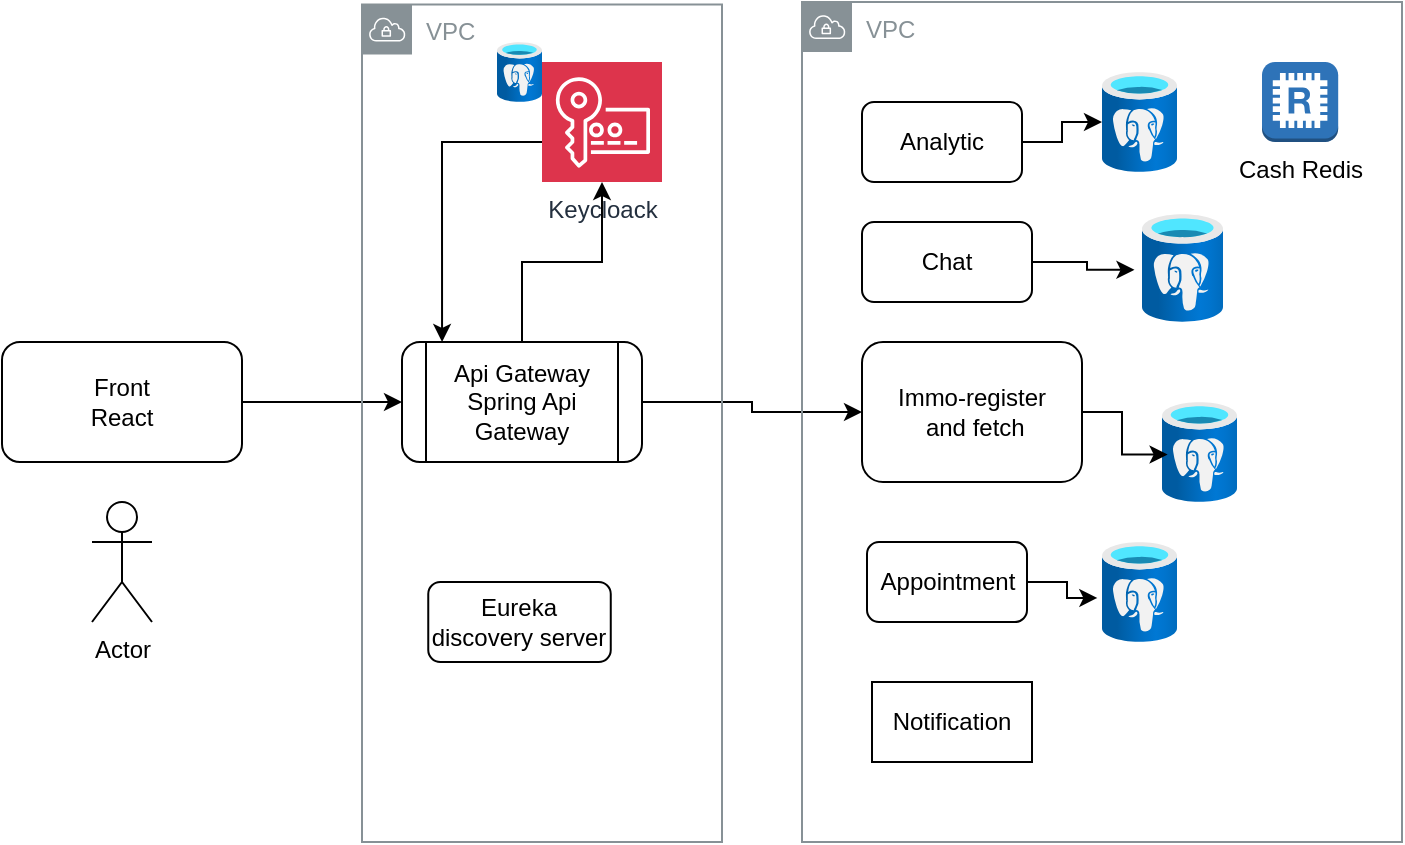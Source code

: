 <mxfile version="26.2.14">
  <diagram name="Page-1" id="7JuuxETMERBEWbTCdZ36">
    <mxGraphModel dx="1290" dy="514" grid="1" gridSize="10" guides="1" tooltips="1" connect="1" arrows="1" fold="1" page="1" pageScale="1" pageWidth="1169" pageHeight="827" math="0" shadow="0">
      <root>
        <mxCell id="0" />
        <mxCell id="1" parent="0" />
        <mxCell id="pZaq2B530UzrnKKWMJVl-5" value="" style="edgeStyle=orthogonalEdgeStyle;rounded=0;orthogonalLoop=1;jettySize=auto;html=1;" edge="1" parent="1" source="pZaq2B530UzrnKKWMJVl-2" target="pZaq2B530UzrnKKWMJVl-4">
          <mxGeometry relative="1" as="geometry" />
        </mxCell>
        <mxCell id="pZaq2B530UzrnKKWMJVl-2" value="Front&lt;div&gt;React&lt;/div&gt;" style="rounded=1;whiteSpace=wrap;html=1;" vertex="1" parent="1">
          <mxGeometry x="80" y="280" width="120" height="60" as="geometry" />
        </mxCell>
        <mxCell id="pZaq2B530UzrnKKWMJVl-3" value="Actor" style="shape=umlActor;verticalLabelPosition=bottom;verticalAlign=top;html=1;outlineConnect=0;" vertex="1" parent="1">
          <mxGeometry x="125" y="360" width="30" height="60" as="geometry" />
        </mxCell>
        <mxCell id="pZaq2B530UzrnKKWMJVl-7" value="" style="edgeStyle=orthogonalEdgeStyle;rounded=0;orthogonalLoop=1;jettySize=auto;html=1;" edge="1" parent="1" source="pZaq2B530UzrnKKWMJVl-4" target="pZaq2B530UzrnKKWMJVl-6">
          <mxGeometry relative="1" as="geometry" />
        </mxCell>
        <mxCell id="pZaq2B530UzrnKKWMJVl-10" style="edgeStyle=orthogonalEdgeStyle;rounded=0;orthogonalLoop=1;jettySize=auto;html=1;entryX=0;entryY=0.5;entryDx=0;entryDy=0;" edge="1" parent="1" source="pZaq2B530UzrnKKWMJVl-4" target="pZaq2B530UzrnKKWMJVl-9">
          <mxGeometry relative="1" as="geometry" />
        </mxCell>
        <mxCell id="pZaq2B530UzrnKKWMJVl-4" value="Api Gateway&lt;div&gt;Spring Api Gateway&lt;/div&gt;" style="shape=process;whiteSpace=wrap;html=1;backgroundOutline=1;rounded=1;" vertex="1" parent="1">
          <mxGeometry x="280" y="280" width="120" height="60" as="geometry" />
        </mxCell>
        <mxCell id="pZaq2B530UzrnKKWMJVl-6" value="Keycloack" style="sketch=0;points=[[0,0,0],[0.25,0,0],[0.5,0,0],[0.75,0,0],[1,0,0],[0,1,0],[0.25,1,0],[0.5,1,0],[0.75,1,0],[1,1,0],[0,0.25,0],[0,0.5,0],[0,0.75,0],[1,0.25,0],[1,0.5,0],[1,0.75,0]];outlineConnect=0;fontColor=#232F3E;fillColor=#DD344C;strokeColor=#ffffff;dashed=0;verticalLabelPosition=bottom;verticalAlign=top;align=center;html=1;fontSize=12;fontStyle=0;aspect=fixed;shape=mxgraph.aws4.resourceIcon;resIcon=mxgraph.aws4.key_management_service;" vertex="1" parent="1">
          <mxGeometry x="350" y="140" width="60" height="60" as="geometry" />
        </mxCell>
        <mxCell id="pZaq2B530UzrnKKWMJVl-9" value="Immo-register&lt;div&gt;&amp;nbsp;and fetch&lt;/div&gt;" style="rounded=1;whiteSpace=wrap;html=1;" vertex="1" parent="1">
          <mxGeometry x="510" y="280" width="110" height="70" as="geometry" />
        </mxCell>
        <mxCell id="pZaq2B530UzrnKKWMJVl-13" value="Chat" style="rounded=1;whiteSpace=wrap;html=1;" vertex="1" parent="1">
          <mxGeometry x="510" y="220" width="85" height="40" as="geometry" />
        </mxCell>
        <mxCell id="pZaq2B530UzrnKKWMJVl-14" value="Appointment" style="rounded=1;whiteSpace=wrap;html=1;" vertex="1" parent="1">
          <mxGeometry x="512.5" y="380" width="80" height="40" as="geometry" />
        </mxCell>
        <mxCell id="pZaq2B530UzrnKKWMJVl-15" value="Notification" style="rounded=0;whiteSpace=wrap;html=1;" vertex="1" parent="1">
          <mxGeometry x="515" y="450" width="80" height="40" as="geometry" />
        </mxCell>
        <mxCell id="pZaq2B530UzrnKKWMJVl-28" style="edgeStyle=orthogonalEdgeStyle;rounded=0;orthogonalLoop=1;jettySize=auto;html=1;" edge="1" parent="1" source="pZaq2B530UzrnKKWMJVl-18" target="pZaq2B530UzrnKKWMJVl-27">
          <mxGeometry relative="1" as="geometry" />
        </mxCell>
        <mxCell id="pZaq2B530UzrnKKWMJVl-18" value="Analytic" style="rounded=1;whiteSpace=wrap;html=1;" vertex="1" parent="1">
          <mxGeometry x="510" y="160" width="80" height="40" as="geometry" />
        </mxCell>
        <mxCell id="pZaq2B530UzrnKKWMJVl-19" style="edgeStyle=orthogonalEdgeStyle;rounded=0;orthogonalLoop=1;jettySize=auto;html=1;entryX=0.167;entryY=0;entryDx=0;entryDy=0;entryPerimeter=0;" edge="1" parent="1" source="pZaq2B530UzrnKKWMJVl-6" target="pZaq2B530UzrnKKWMJVl-4">
          <mxGeometry relative="1" as="geometry">
            <Array as="points">
              <mxPoint x="300" y="180" />
            </Array>
          </mxGeometry>
        </mxCell>
        <mxCell id="pZaq2B530UzrnKKWMJVl-20" value="VPC" style="sketch=0;outlineConnect=0;gradientColor=none;html=1;whiteSpace=wrap;fontSize=12;fontStyle=0;shape=mxgraph.aws4.group;grIcon=mxgraph.aws4.group_vpc;strokeColor=#879196;fillColor=none;verticalAlign=top;align=left;spacingLeft=30;fontColor=#879196;dashed=0;" vertex="1" parent="1">
          <mxGeometry x="480" y="110" width="300" height="420" as="geometry" />
        </mxCell>
        <mxCell id="pZaq2B530UzrnKKWMJVl-21" value="Cash Redis" style="outlineConnect=0;dashed=0;verticalLabelPosition=bottom;verticalAlign=top;align=center;html=1;shape=mxgraph.aws3.redis;fillColor=#2E73B8;gradientColor=none;" vertex="1" parent="1">
          <mxGeometry x="710" y="140" width="38.1" height="40" as="geometry" />
        </mxCell>
        <mxCell id="pZaq2B530UzrnKKWMJVl-22" value="VPC" style="sketch=0;outlineConnect=0;gradientColor=none;html=1;whiteSpace=wrap;fontSize=12;fontStyle=0;shape=mxgraph.aws4.group;grIcon=mxgraph.aws4.group_vpc;strokeColor=#879196;fillColor=none;verticalAlign=top;align=left;spacingLeft=30;fontColor=#879196;dashed=0;" vertex="1" parent="1">
          <mxGeometry x="260" y="111.25" width="180" height="418.75" as="geometry" />
        </mxCell>
        <mxCell id="pZaq2B530UzrnKKWMJVl-23" value="" style="image;aspect=fixed;html=1;points=[];align=center;fontSize=12;image=img/lib/azure2/databases/Azure_Database_PostgreSQL_Server.svg;" vertex="1" parent="1">
          <mxGeometry x="660" y="310" width="37.5" height="50" as="geometry" />
        </mxCell>
        <mxCell id="pZaq2B530UzrnKKWMJVl-24" style="edgeStyle=orthogonalEdgeStyle;rounded=0;orthogonalLoop=1;jettySize=auto;html=1;entryX=0.075;entryY=0.525;entryDx=0;entryDy=0;entryPerimeter=0;" edge="1" parent="1" source="pZaq2B530UzrnKKWMJVl-9" target="pZaq2B530UzrnKKWMJVl-23">
          <mxGeometry relative="1" as="geometry" />
        </mxCell>
        <mxCell id="pZaq2B530UzrnKKWMJVl-25" value="" style="image;aspect=fixed;html=1;points=[];align=center;fontSize=12;image=img/lib/azure2/databases/Azure_Database_PostgreSQL_Server.svg;" vertex="1" parent="1">
          <mxGeometry x="650" y="216" width="40.5" height="54" as="geometry" />
        </mxCell>
        <mxCell id="pZaq2B530UzrnKKWMJVl-26" style="edgeStyle=orthogonalEdgeStyle;rounded=0;orthogonalLoop=1;jettySize=auto;html=1;entryX=-0.093;entryY=0.517;entryDx=0;entryDy=0;entryPerimeter=0;" edge="1" parent="1" source="pZaq2B530UzrnKKWMJVl-13" target="pZaq2B530UzrnKKWMJVl-25">
          <mxGeometry relative="1" as="geometry" />
        </mxCell>
        <mxCell id="pZaq2B530UzrnKKWMJVl-27" value="" style="image;aspect=fixed;html=1;points=[];align=center;fontSize=12;image=img/lib/azure2/databases/Azure_Database_PostgreSQL_Server.svg;" vertex="1" parent="1">
          <mxGeometry x="630" y="145" width="37.5" height="50" as="geometry" />
        </mxCell>
        <mxCell id="pZaq2B530UzrnKKWMJVl-29" value="" style="image;aspect=fixed;html=1;points=[];align=center;fontSize=12;image=img/lib/azure2/databases/Azure_Database_PostgreSQL_Server.svg;" vertex="1" parent="1">
          <mxGeometry x="630" y="380" width="37.5" height="50" as="geometry" />
        </mxCell>
        <mxCell id="pZaq2B530UzrnKKWMJVl-30" style="edgeStyle=orthogonalEdgeStyle;rounded=0;orthogonalLoop=1;jettySize=auto;html=1;entryX=-0.062;entryY=0.559;entryDx=0;entryDy=0;entryPerimeter=0;" edge="1" parent="1" source="pZaq2B530UzrnKKWMJVl-14" target="pZaq2B530UzrnKKWMJVl-29">
          <mxGeometry relative="1" as="geometry" />
        </mxCell>
        <mxCell id="pZaq2B530UzrnKKWMJVl-31" value="" style="image;aspect=fixed;html=1;points=[];align=center;fontSize=12;image=img/lib/azure2/databases/Azure_Database_PostgreSQL_Server.svg;" vertex="1" parent="1">
          <mxGeometry x="327.5" y="130" width="22.5" height="30" as="geometry" />
        </mxCell>
        <mxCell id="pZaq2B530UzrnKKWMJVl-33" value="Eureka discovery server" style="rounded=1;whiteSpace=wrap;html=1;" vertex="1" parent="1">
          <mxGeometry x="293.13" y="400" width="91.25" height="40" as="geometry" />
        </mxCell>
      </root>
    </mxGraphModel>
  </diagram>
</mxfile>
